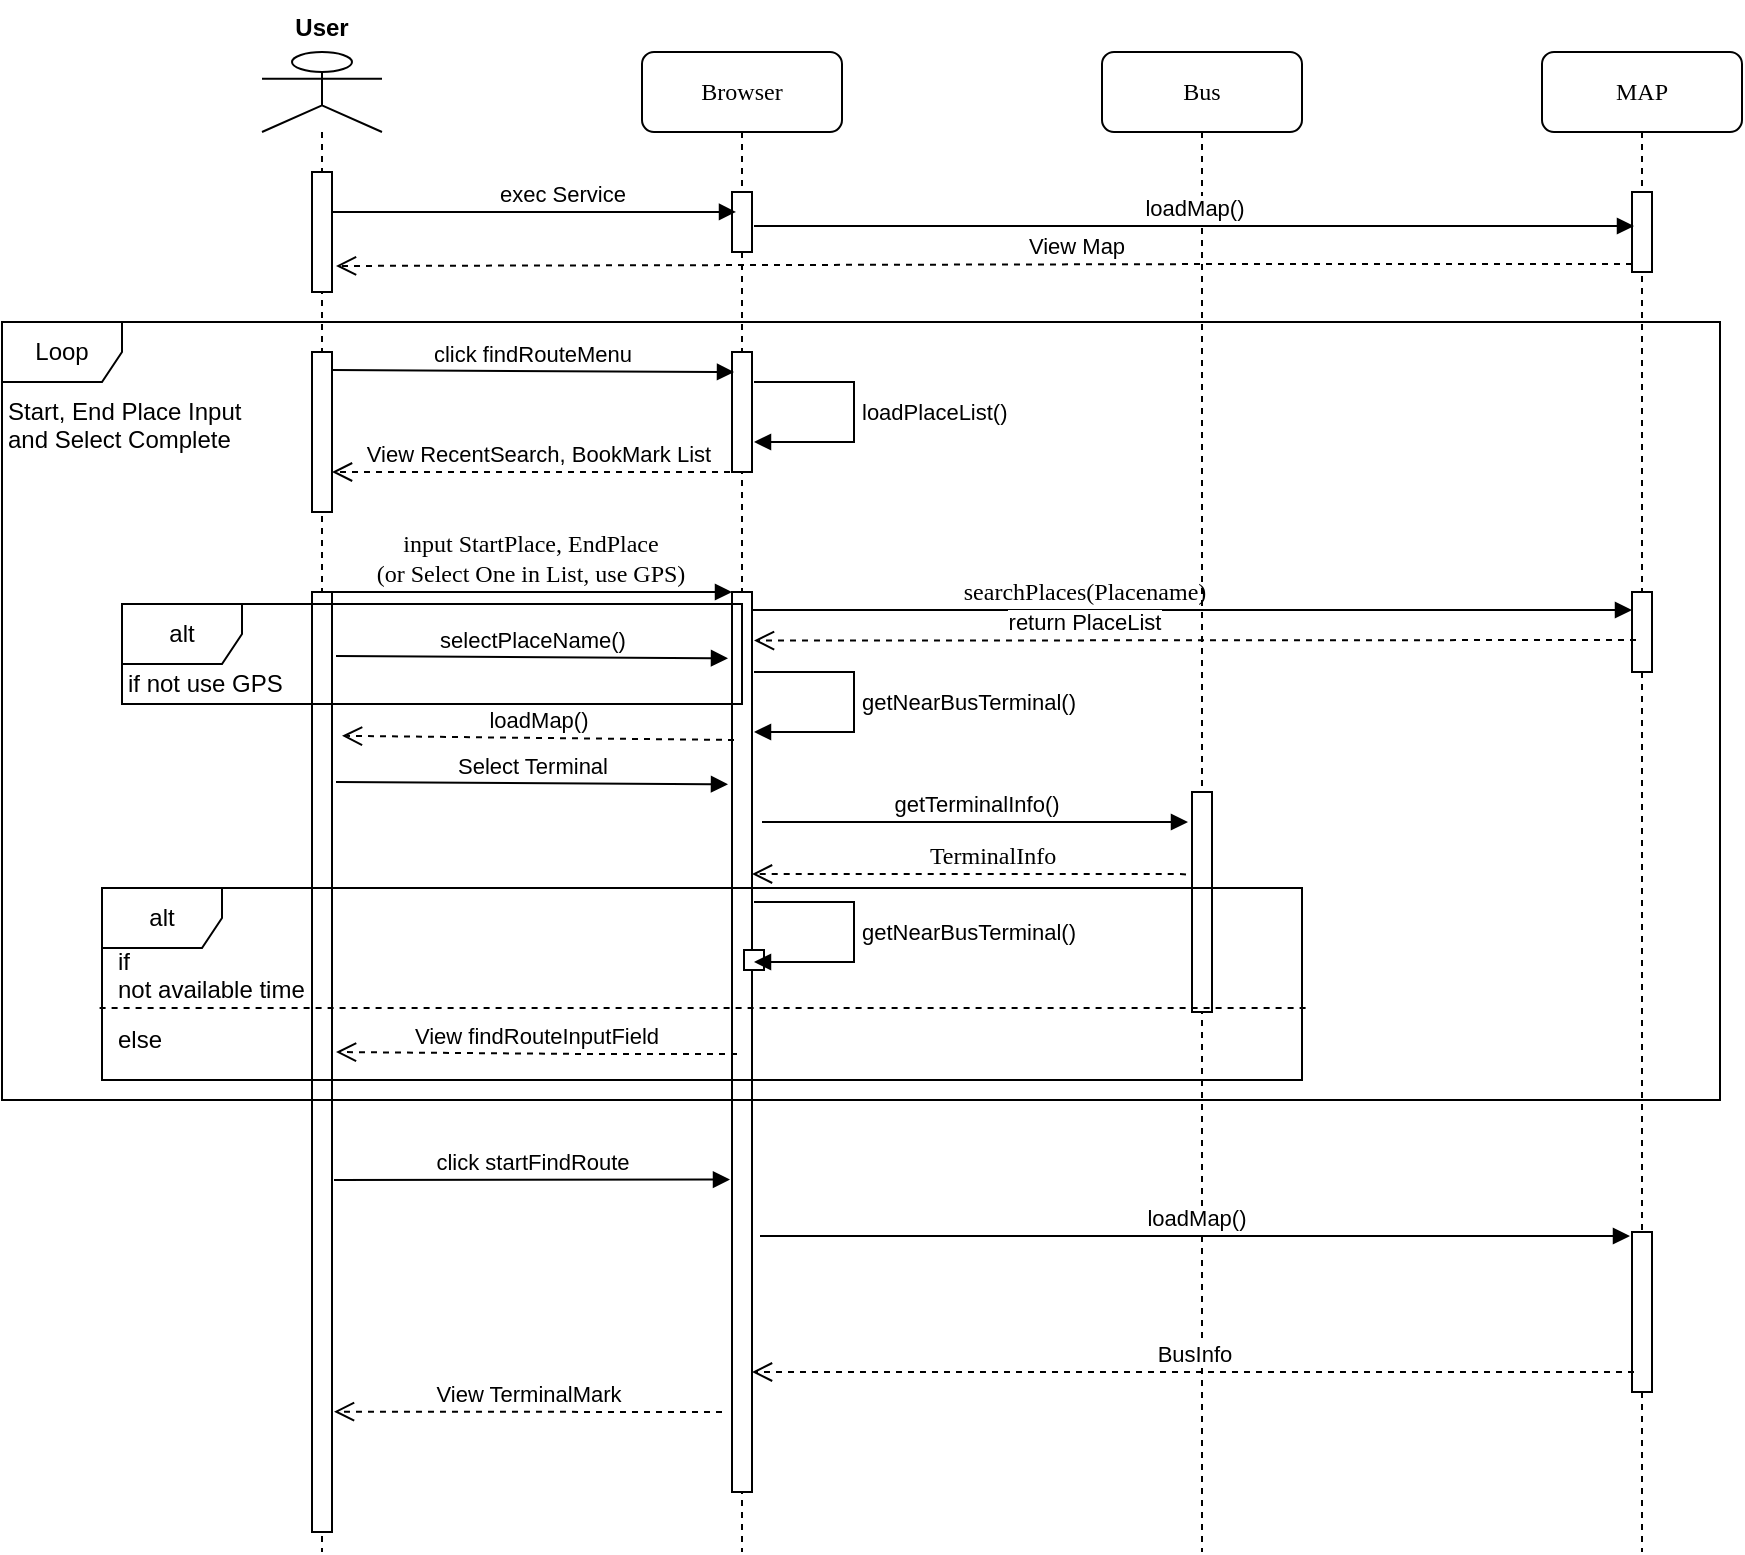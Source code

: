 <mxfile version="12.2.3" type="device" pages="1"><diagram name="Page-1" id="13e1069c-82ec-6db2-03f1-153e76fe0fe0"><mxGraphModel dx="2052" dy="1084" grid="1" gridSize="10" guides="1" tooltips="1" connect="1" arrows="1" fold="1" page="1" pageScale="1" pageWidth="1100" pageHeight="850" background="#ffffff" math="0" shadow="0"><root><mxCell id="0"/><mxCell id="1" parent="0"/><mxCell id="uplJSO5JbgCok3gzMN52-1" value="searchPlaces(Placename)" style="html=1;verticalAlign=bottom;endArrow=block;labelBackgroundColor=none;fontFamily=Verdana;fontSize=12;edgeStyle=elbowEdgeStyle;elbow=vertical;exitX=0.5;exitY=0;exitDx=0;exitDy=0;exitPerimeter=0;entryX=0;entryY=0.225;entryDx=0;entryDy=0;entryPerimeter=0;" edge="1" parent="1" target="uplJSO5JbgCok3gzMN52-8"><mxGeometry x="-0.229" relative="1" as="geometry"><mxPoint x="477.5" y="365" as="sourcePoint"/><mxPoint x="1150" y="365" as="targetPoint"/><Array as="points"><mxPoint x="627.5" y="365"/><mxPoint x="607.5" y="365"/><mxPoint x="527.5" y="375"/><mxPoint x="546.5" y="365"/></Array><mxPoint x="1" as="offset"/></mxGeometry></mxCell><mxCell id="uplJSO5JbgCok3gzMN52-2" value="Browser" style="shape=umlLifeline;perimeter=lifelinePerimeter;whiteSpace=wrap;html=1;container=1;collapsible=0;recursiveResize=0;outlineConnect=0;rounded=1;shadow=0;comic=0;labelBackgroundColor=none;strokeColor=#000000;strokeWidth=1;fillColor=#FFFFFF;fontFamily=Verdana;fontSize=12;fontColor=#000000;align=center;" vertex="1" parent="1"><mxGeometry x="430" y="86" width="100" height="750" as="geometry"/></mxCell><mxCell id="uplJSO5JbgCok3gzMN52-3" value="" style="html=1;points=[];perimeter=orthogonalPerimeter;rounded=0;shadow=0;comic=0;labelBackgroundColor=none;strokeColor=#000000;strokeWidth=1;fillColor=#FFFFFF;fontFamily=Verdana;fontSize=12;fontColor=#000000;align=center;" vertex="1" parent="uplJSO5JbgCok3gzMN52-2"><mxGeometry x="45" y="270" width="10" height="450" as="geometry"/></mxCell><mxCell id="uplJSO5JbgCok3gzMN52-4" value="" style="html=1;points=[];perimeter=orthogonalPerimeter;" vertex="1" parent="uplJSO5JbgCok3gzMN52-2"><mxGeometry x="45" y="150" width="10" height="60" as="geometry"/></mxCell><mxCell id="uplJSO5JbgCok3gzMN52-5" value="" style="html=1;points=[];perimeter=orthogonalPerimeter;" vertex="1" parent="uplJSO5JbgCok3gzMN52-2"><mxGeometry x="45" y="70" width="10" height="30" as="geometry"/></mxCell><mxCell id="uplJSO5JbgCok3gzMN52-6" value="MAP" style="shape=umlLifeline;perimeter=lifelinePerimeter;whiteSpace=wrap;html=1;container=1;collapsible=0;recursiveResize=0;outlineConnect=0;rounded=1;shadow=0;comic=0;labelBackgroundColor=none;strokeColor=#000000;strokeWidth=1;fillColor=#FFFFFF;fontFamily=Verdana;fontSize=12;fontColor=#000000;align=center;" vertex="1" parent="1"><mxGeometry x="880" y="86" width="100" height="750" as="geometry"/></mxCell><mxCell id="uplJSO5JbgCok3gzMN52-7" value="" style="html=1;points=[];perimeter=orthogonalPerimeter;" vertex="1" parent="uplJSO5JbgCok3gzMN52-6"><mxGeometry x="45" y="70" width="10" height="40" as="geometry"/></mxCell><mxCell id="uplJSO5JbgCok3gzMN52-8" value="" style="html=1;points=[];perimeter=orthogonalPerimeter;" vertex="1" parent="uplJSO5JbgCok3gzMN52-6"><mxGeometry x="45" y="270" width="10" height="40" as="geometry"/></mxCell><mxCell id="uplJSO5JbgCok3gzMN52-9" value="" style="html=1;points=[];perimeter=orthogonalPerimeter;" vertex="1" parent="uplJSO5JbgCok3gzMN52-6"><mxGeometry x="45" y="590" width="10" height="80" as="geometry"/></mxCell><mxCell id="uplJSO5JbgCok3gzMN52-10" value="input StartPlace, EndPlace&lt;br&gt;(or Select One in List, use GPS)" style="html=1;verticalAlign=bottom;endArrow=block;entryX=0;entryY=0;labelBackgroundColor=none;fontFamily=Verdana;fontSize=12;edgeStyle=elbowEdgeStyle;elbow=horizontal;exitX=0.9;exitY=0;exitDx=0;exitDy=0;exitPerimeter=0;" edge="1" parent="1" source="uplJSO5JbgCok3gzMN52-18" target="uplJSO5JbgCok3gzMN52-3"><mxGeometry relative="1" as="geometry"><mxPoint x="285" y="356" as="sourcePoint"/></mxGeometry></mxCell><mxCell id="uplJSO5JbgCok3gzMN52-11" value="TerminalInfo" style="html=1;verticalAlign=bottom;endArrow=open;dashed=1;endSize=8;labelBackgroundColor=none;fontFamily=Verdana;fontSize=12;edgeStyle=elbowEdgeStyle;elbow=vertical;exitX=0.1;exitY=0.391;exitDx=0;exitDy=0;exitPerimeter=0;" edge="1" parent="1"><mxGeometry x="-0.068" relative="1" as="geometry"><mxPoint x="485" y="497" as="targetPoint"/><Array as="points"><mxPoint x="690" y="497"/><mxPoint x="710" y="477"/><mxPoint x="740" y="477"/></Array><mxPoint x="706" y="500" as="sourcePoint"/><mxPoint as="offset"/></mxGeometry></mxCell><mxCell id="uplJSO5JbgCok3gzMN52-12" value="Bus" style="shape=umlLifeline;perimeter=lifelinePerimeter;whiteSpace=wrap;html=1;container=1;collapsible=0;recursiveResize=0;outlineConnect=0;rounded=1;shadow=0;comic=0;labelBackgroundColor=none;strokeColor=#000000;strokeWidth=1;fillColor=#FFFFFF;fontFamily=Verdana;fontSize=12;fontColor=#000000;align=center;" vertex="1" parent="1"><mxGeometry x="660" y="86" width="100" height="750" as="geometry"/></mxCell><mxCell id="uplJSO5JbgCok3gzMN52-13" value="" style="html=1;points=[];perimeter=orthogonalPerimeter;" vertex="1" parent="uplJSO5JbgCok3gzMN52-12"><mxGeometry x="45" y="370" width="10" height="110" as="geometry"/></mxCell><mxCell id="uplJSO5JbgCok3gzMN52-14" value="exec Service" style="html=1;verticalAlign=bottom;endArrow=block;exitX=0.9;exitY=0.333;exitDx=0;exitDy=0;exitPerimeter=0;entryX=0.2;entryY=0.333;entryDx=0;entryDy=0;entryPerimeter=0;" edge="1" parent="1" source="uplJSO5JbgCok3gzMN52-17" target="uplJSO5JbgCok3gzMN52-5"><mxGeometry x="0.145" width="80" relative="1" as="geometry"><mxPoint x="286" y="167" as="sourcePoint"/><mxPoint x="460" y="166" as="targetPoint"/><Array as="points"/><mxPoint as="offset"/></mxGeometry></mxCell><mxCell id="uplJSO5JbgCok3gzMN52-15" value="View Map" style="html=1;verticalAlign=bottom;endArrow=open;dashed=1;endSize=8;entryX=1.2;entryY=0.783;entryDx=0;entryDy=0;entryPerimeter=0;exitX=0;exitY=0.825;exitDx=0;exitDy=0;exitPerimeter=0;" edge="1" parent="1" target="uplJSO5JbgCok3gzMN52-17"><mxGeometry x="-0.142" relative="1" as="geometry"><mxPoint x="925" y="192" as="sourcePoint"/><mxPoint x="287" y="192.02" as="targetPoint"/><Array as="points"><mxPoint x="728" y="192"/></Array><mxPoint as="offset"/></mxGeometry></mxCell><mxCell id="uplJSO5JbgCok3gzMN52-16" value="" style="shape=umlLifeline;participant=umlActor;perimeter=lifelinePerimeter;whiteSpace=wrap;html=1;container=1;collapsible=0;recursiveResize=0;verticalAlign=top;spacingTop=36;labelBackgroundColor=#ffffff;outlineConnect=0;" vertex="1" parent="1"><mxGeometry x="240" y="86" width="60" height="750" as="geometry"/></mxCell><mxCell id="uplJSO5JbgCok3gzMN52-17" value="" style="html=1;points=[];perimeter=orthogonalPerimeter;" vertex="1" parent="uplJSO5JbgCok3gzMN52-16"><mxGeometry x="25" y="60" width="10" height="60" as="geometry"/></mxCell><mxCell id="uplJSO5JbgCok3gzMN52-18" value="" style="html=1;points=[];perimeter=orthogonalPerimeter;rounded=0;shadow=0;comic=0;labelBackgroundColor=none;strokeColor=#000000;strokeWidth=1;fillColor=#FFFFFF;fontFamily=Verdana;fontSize=12;fontColor=#000000;align=center;" vertex="1" parent="uplJSO5JbgCok3gzMN52-16"><mxGeometry x="25" y="270" width="10" height="470" as="geometry"/></mxCell><mxCell id="uplJSO5JbgCok3gzMN52-19" value="" style="html=1;points=[];perimeter=orthogonalPerimeter;" vertex="1" parent="uplJSO5JbgCok3gzMN52-16"><mxGeometry x="25" y="150" width="10" height="80" as="geometry"/></mxCell><mxCell id="uplJSO5JbgCok3gzMN52-20" value="User" style="text;align=center;fontStyle=1;verticalAlign=middle;spacingLeft=3;spacingRight=3;strokeColor=none;rotatable=0;points=[[0,0.5],[1,0.5]];portConstraint=eastwest;" vertex="1" parent="1"><mxGeometry x="230" y="60" width="80" height="26" as="geometry"/></mxCell><mxCell id="uplJSO5JbgCok3gzMN52-21" value="return PlaceList" style="html=1;verticalAlign=bottom;endArrow=open;dashed=1;endSize=8;exitX=0.2;exitY=0.6;exitDx=0;exitDy=0;exitPerimeter=0;entryX=1.1;entryY=0.054;entryDx=0;entryDy=0;entryPerimeter=0;" edge="1" parent="1" source="uplJSO5JbgCok3gzMN52-8" target="uplJSO5JbgCok3gzMN52-3"><mxGeometry x="0.255" relative="1" as="geometry"><mxPoint x="920" y="386" as="sourcePoint"/><mxPoint x="840" y="386" as="targetPoint"/><mxPoint as="offset"/></mxGeometry></mxCell><mxCell id="uplJSO5JbgCok3gzMN52-22" value="getTerminalInfo()" style="html=1;verticalAlign=bottom;endArrow=block;entryX=-0.2;entryY=0;entryDx=0;entryDy=0;entryPerimeter=0;" edge="1" parent="1"><mxGeometry width="80" relative="1" as="geometry"><mxPoint x="490" y="471" as="sourcePoint"/><mxPoint x="703" y="471" as="targetPoint"/></mxGeometry></mxCell><mxCell id="uplJSO5JbgCok3gzMN52-23" value="click findRouteMenu" style="html=1;verticalAlign=bottom;endArrow=block;entryX=0.1;entryY=0.167;entryDx=0;entryDy=0;entryPerimeter=0;exitX=1;exitY=0.113;exitDx=0;exitDy=0;exitPerimeter=0;" edge="1" parent="1" source="uplJSO5JbgCok3gzMN52-19" target="uplJSO5JbgCok3gzMN52-4"><mxGeometry width="80" relative="1" as="geometry"><mxPoint x="310" y="246" as="sourcePoint"/><mxPoint x="367" y="246" as="targetPoint"/></mxGeometry></mxCell><mxCell id="uplJSO5JbgCok3gzMN52-24" value="loadPlaceList()" style="edgeStyle=orthogonalEdgeStyle;html=1;align=left;spacingLeft=2;endArrow=block;rounded=0;" edge="1" parent="1"><mxGeometry relative="1" as="geometry"><mxPoint x="486" y="251" as="sourcePoint"/><Array as="points"><mxPoint x="536" y="251"/></Array><mxPoint x="486" y="281" as="targetPoint"/></mxGeometry></mxCell><mxCell id="uplJSO5JbgCok3gzMN52-25" value="View RecentSearch, BookMark List" style="html=1;verticalAlign=bottom;endArrow=open;dashed=1;endSize=8;entryX=1;entryY=0.75;entryDx=0;entryDy=0;entryPerimeter=0;" edge="1" parent="1" target="uplJSO5JbgCok3gzMN52-19"><mxGeometry relative="1" as="geometry"><mxPoint x="480" y="296" as="sourcePoint"/><mxPoint x="340" y="296" as="targetPoint"/></mxGeometry></mxCell><mxCell id="uplJSO5JbgCok3gzMN52-26" value="loadMap()" style="html=1;verticalAlign=bottom;endArrow=block;entryX=0.1;entryY=0.425;entryDx=0;entryDy=0;entryPerimeter=0;" edge="1" parent="1" target="uplJSO5JbgCok3gzMN52-7"><mxGeometry width="80" relative="1" as="geometry"><mxPoint x="486" y="173" as="sourcePoint"/><mxPoint x="566" y="173" as="targetPoint"/></mxGeometry></mxCell><mxCell id="uplJSO5JbgCok3gzMN52-27" value="getNearBusTerminal()" style="edgeStyle=orthogonalEdgeStyle;html=1;align=left;spacingLeft=2;endArrow=block;rounded=0;" edge="1" parent="1"><mxGeometry relative="1" as="geometry"><mxPoint x="486" y="396" as="sourcePoint"/><Array as="points"><mxPoint x="536" y="396"/></Array><mxPoint x="486" y="426" as="targetPoint"/></mxGeometry></mxCell><mxCell id="uplJSO5JbgCok3gzMN52-28" value="Select Terminal" style="html=1;verticalAlign=bottom;endArrow=block;entryX=-0.2;entryY=0.204;entryDx=0;entryDy=0;entryPerimeter=0;exitX=1.2;exitY=0.202;exitDx=0;exitDy=0;exitPerimeter=0;" edge="1" parent="1" source="uplJSO5JbgCok3gzMN52-18"><mxGeometry width="80" relative="1" as="geometry"><mxPoint x="287" y="452" as="sourcePoint"/><mxPoint x="473" y="452.16" as="targetPoint"/></mxGeometry></mxCell><mxCell id="uplJSO5JbgCok3gzMN52-29" value="loadMap()" style="html=1;verticalAlign=bottom;endArrow=open;dashed=1;endSize=8;entryX=1.5;entryY=0.153;entryDx=0;entryDy=0;entryPerimeter=0;" edge="1" parent="1" target="uplJSO5JbgCok3gzMN52-18"><mxGeometry relative="1" as="geometry"><mxPoint x="476" y="430" as="sourcePoint"/><mxPoint x="396" y="430" as="targetPoint"/></mxGeometry></mxCell><mxCell id="uplJSO5JbgCok3gzMN52-30" value="Start, End Place Input &lt;br&gt;and Select Complete" style="text;html=1;resizable=0;points=[];autosize=1;align=left;verticalAlign=top;spacingTop=-4;" vertex="1" parent="1"><mxGeometry x="111" y="256" width="140" height="30" as="geometry"/></mxCell><mxCell id="uplJSO5JbgCok3gzMN52-31" value="loadMap()" style="html=1;verticalAlign=bottom;endArrow=block;entryX=-0.1;entryY=0.025;entryDx=0;entryDy=0;entryPerimeter=0;" edge="1" parent="1" target="uplJSO5JbgCok3gzMN52-9"><mxGeometry width="80" relative="1" as="geometry"><mxPoint x="489" y="678" as="sourcePoint"/><mxPoint x="570" y="676" as="targetPoint"/></mxGeometry></mxCell><mxCell id="uplJSO5JbgCok3gzMN52-32" value="BusInfo" style="html=1;verticalAlign=bottom;endArrow=open;dashed=1;endSize=8;exitX=0.1;exitY=0.875;exitDx=0;exitDy=0;exitPerimeter=0;" edge="1" parent="1" source="uplJSO5JbgCok3gzMN52-9" target="uplJSO5JbgCok3gzMN52-3"><mxGeometry relative="1" as="geometry"><mxPoint x="920" y="746" as="sourcePoint"/><mxPoint x="840" y="746" as="targetPoint"/></mxGeometry></mxCell><mxCell id="uplJSO5JbgCok3gzMN52-33" value="View TerminalMark" style="html=1;verticalAlign=bottom;endArrow=open;dashed=1;endSize=8;entryX=1.1;entryY=0.872;entryDx=0;entryDy=0;entryPerimeter=0;" edge="1" parent="1" target="uplJSO5JbgCok3gzMN52-18"><mxGeometry relative="1" as="geometry"><mxPoint x="470" y="766" as="sourcePoint"/><mxPoint x="390" y="766" as="targetPoint"/></mxGeometry></mxCell><mxCell id="uplJSO5JbgCok3gzMN52-34" value="selectPlaceName()" style="html=1;verticalAlign=bottom;endArrow=block;entryX=-0.2;entryY=0.204;entryDx=0;entryDy=0;entryPerimeter=0;exitX=1.2;exitY=0.202;exitDx=0;exitDy=0;exitPerimeter=0;" edge="1" parent="1"><mxGeometry width="80" relative="1" as="geometry"><mxPoint x="277" y="387.94" as="sourcePoint"/><mxPoint x="473" y="389.16" as="targetPoint"/></mxGeometry></mxCell><mxCell id="uplJSO5JbgCok3gzMN52-35" value="if not use GPS" style="text;html=1;resizable=0;points=[];autosize=1;align=left;verticalAlign=top;spacingTop=-4;" vertex="1" parent="1"><mxGeometry x="171" y="392" width="90" height="20" as="geometry"/></mxCell><mxCell id="uplJSO5JbgCok3gzMN52-36" value="alt" style="shape=umlFrame;whiteSpace=wrap;html=1;" vertex="1" parent="1"><mxGeometry x="160" y="504" width="600" height="96" as="geometry"/></mxCell><mxCell id="uplJSO5JbgCok3gzMN52-37" value="" style="html=1;points=[];perimeter=orthogonalPerimeter;" vertex="1" parent="1"><mxGeometry x="481" y="535" width="10" height="10" as="geometry"/></mxCell><mxCell id="uplJSO5JbgCok3gzMN52-38" value="else" style="text;html=1;resizable=0;points=[];autosize=1;align=left;verticalAlign=top;spacingTop=-4;" vertex="1" parent="1"><mxGeometry x="166" y="570" width="40" height="20" as="geometry"/></mxCell><mxCell id="uplJSO5JbgCok3gzMN52-39" value="View findRouteInputField" style="html=1;verticalAlign=bottom;endArrow=open;dashed=1;endSize=8;entryX=1.2;entryY=0.466;entryDx=0;entryDy=0;entryPerimeter=0;" edge="1" parent="1"><mxGeometry relative="1" as="geometry"><mxPoint x="477.5" y="587" as="sourcePoint"/><mxPoint x="277" y="586.02" as="targetPoint"/><Array as="points"><mxPoint x="402.5" y="587"/></Array></mxGeometry></mxCell><mxCell id="uplJSO5JbgCok3gzMN52-40" value="getNearBusTerminal()" style="edgeStyle=orthogonalEdgeStyle;html=1;align=left;spacingLeft=2;endArrow=block;rounded=0;" edge="1" parent="1"><mxGeometry relative="1" as="geometry"><mxPoint x="486" y="511" as="sourcePoint"/><Array as="points"><mxPoint x="536" y="511"/></Array><mxPoint x="486" y="541" as="targetPoint"/></mxGeometry></mxCell><mxCell id="uplJSO5JbgCok3gzMN52-41" value="if&lt;br&gt;not available time" style="text;html=1;resizable=0;points=[];autosize=1;align=left;verticalAlign=top;spacingTop=-4;" vertex="1" parent="1"><mxGeometry x="166" y="531" width="110" height="30" as="geometry"/></mxCell><mxCell id="uplJSO5JbgCok3gzMN52-42" value="" style="endArrow=none;dashed=1;html=1;exitX=-0.002;exitY=0.625;exitDx=0;exitDy=0;exitPerimeter=0;" edge="1" parent="1" source="uplJSO5JbgCok3gzMN52-36"><mxGeometry width="50" height="50" relative="1" as="geometry"><mxPoint x="171" y="564" as="sourcePoint"/><mxPoint x="762" y="564" as="targetPoint"/></mxGeometry></mxCell><mxCell id="uplJSO5JbgCok3gzMN52-43" value="alt" style="shape=umlFrame;whiteSpace=wrap;html=1;" vertex="1" parent="1"><mxGeometry x="170" y="362" width="310" height="50" as="geometry"/></mxCell><mxCell id="uplJSO5JbgCok3gzMN52-44" value="Loop" style="shape=umlFrame;whiteSpace=wrap;html=1;" vertex="1" parent="1"><mxGeometry x="110" y="221" width="859" height="389" as="geometry"/></mxCell><mxCell id="uplJSO5JbgCok3gzMN52-45" value="click startFindRoute" style="html=1;verticalAlign=bottom;endArrow=block;entryX=0;entryY=0.704;entryDx=0;entryDy=0;entryPerimeter=0;" edge="1" parent="1"><mxGeometry width="80" relative="1" as="geometry"><mxPoint x="276" y="650" as="sourcePoint"/><mxPoint x="474" y="649.8" as="targetPoint"/></mxGeometry></mxCell></root></mxGraphModel></diagram></mxfile>
